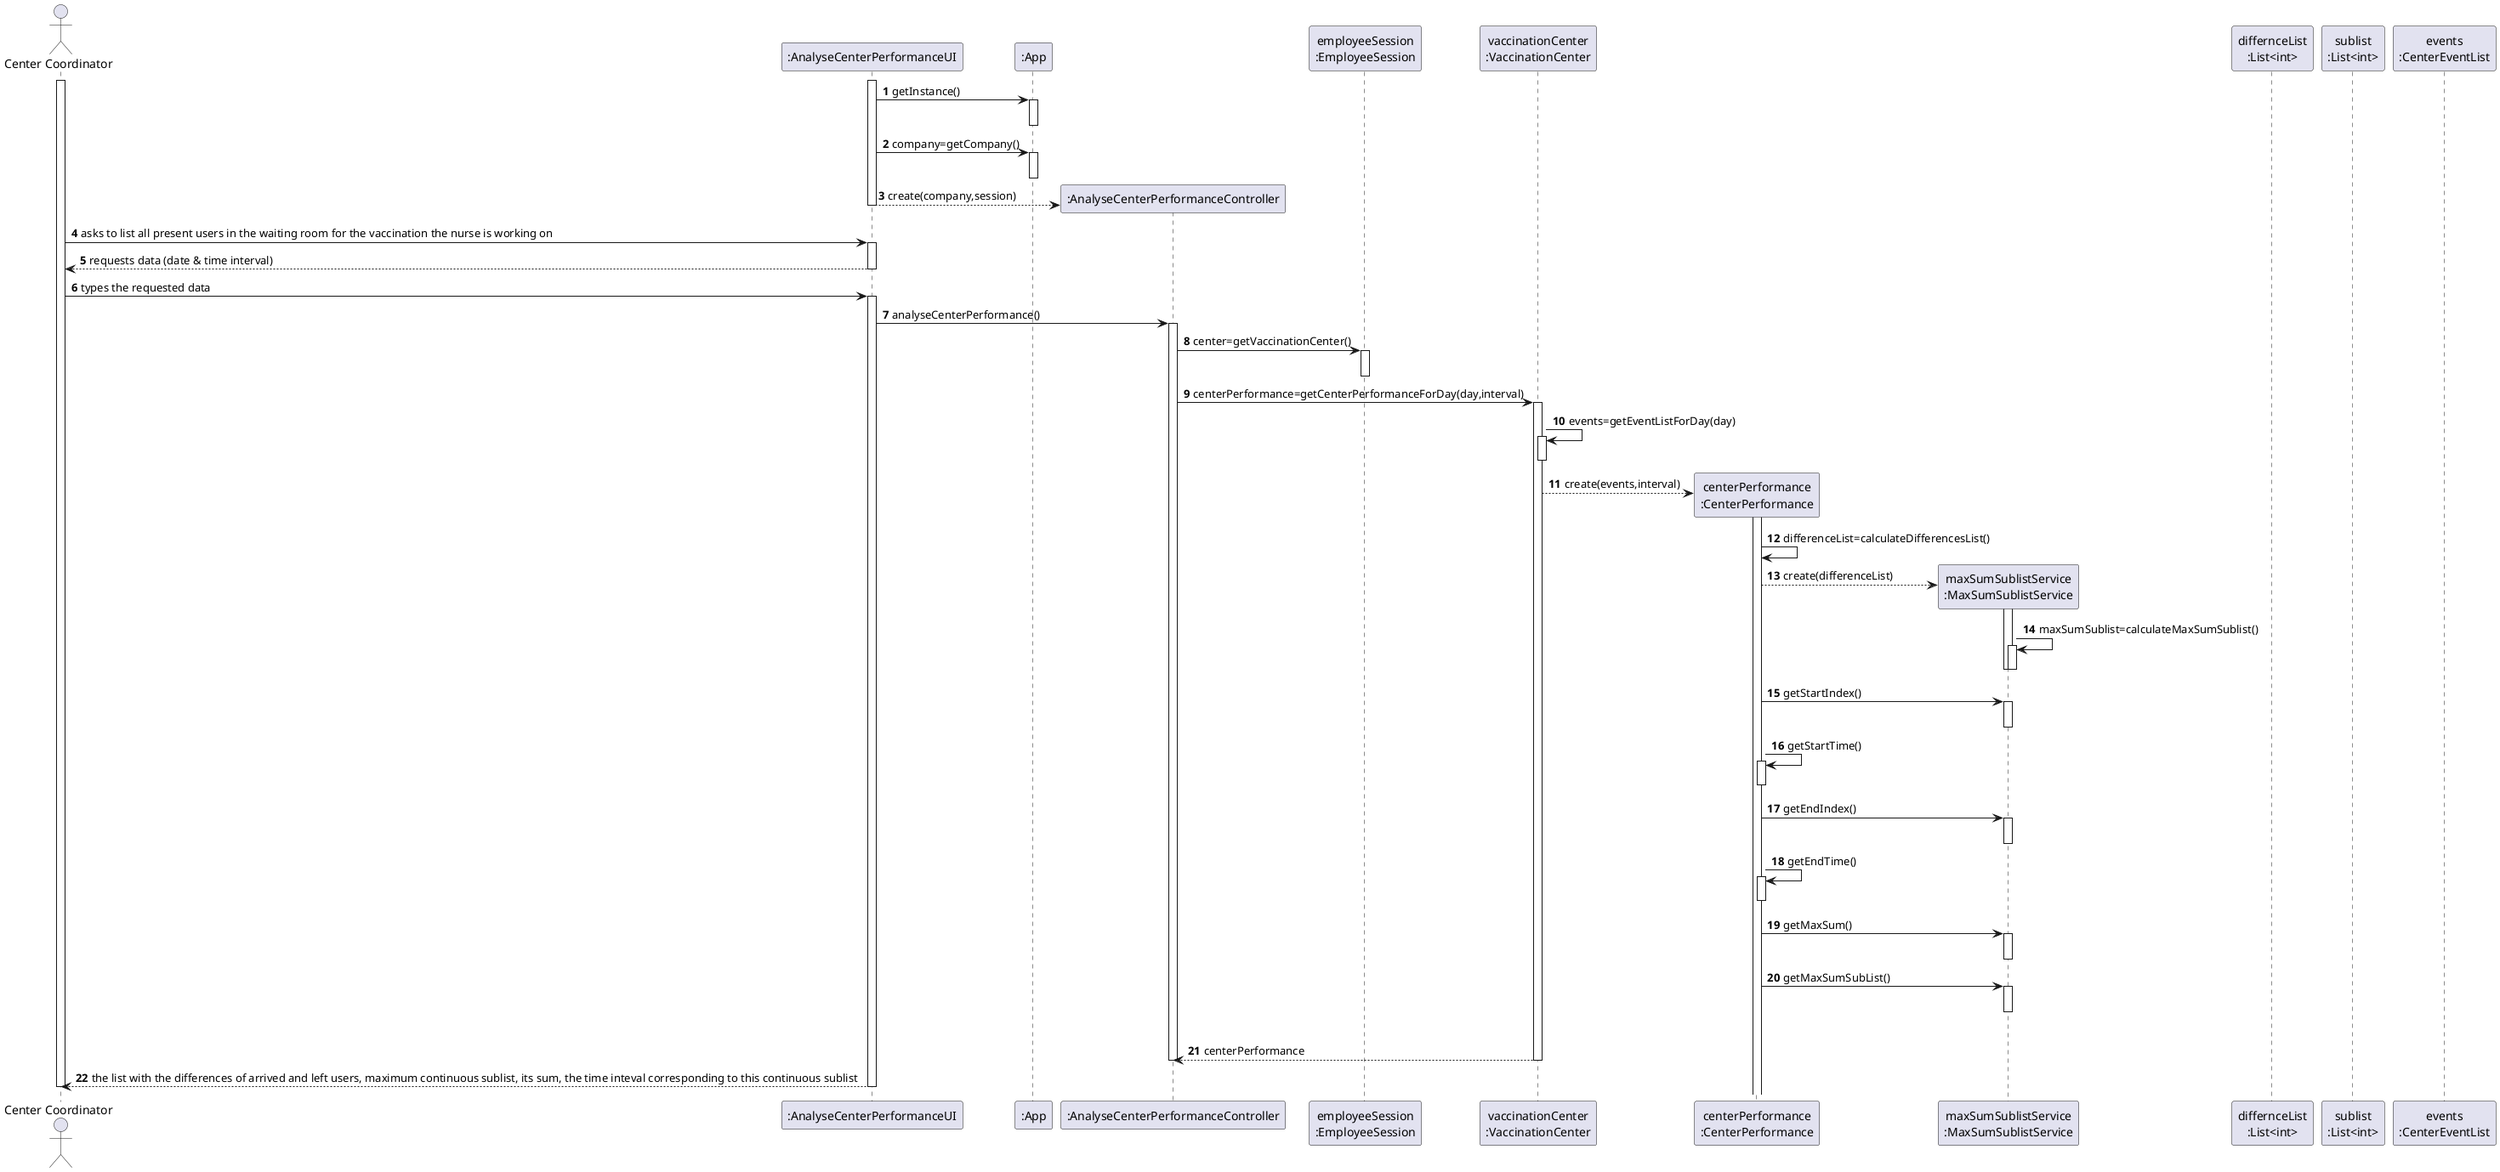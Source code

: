 @startuml
autonumber

actor "Center Coordinator" AS COORD
participant ":AnalyseCenterPerformanceUI" as UI
participant ":App" as APP

activate COORD
activate UI
UI -> APP : getInstance()
activate APP
deactivate APP
UI -> APP : company=getCompany()
activate APP
deactivate APP
create ":AnalyseCenterPerformanceController" as CTRL

UI --> CTRL : create(company,session)
deactivate UI
COORD -> UI : asks to list all present users in the waiting room for the vaccination the nurse is working on
activate UI
UI --> COORD : requests data (date & time interval)
deactivate UI
COORD -> UI : types the requested data


participant "employeeSession\n:EmployeeSession" as SESSION
participant "vaccinationCenter\n:VaccinationCenter" as VACC

activate UI
UI -> CTRL : analyseCenterPerformance()

activate CTRL
CTRL -> SESSION : center=getVaccinationCenter()
activate SESSION
deactivate SESSION
CTRL -> VACC : centerPerformance=getCenterPerformanceForDay(day,interval)
activate VACC
VACC -> VACC : events=getEventListForDay(day)
activate VACC
deactivate VACC
create "centerPerformance\n:CenterPerformance" as PERF
VACC --> PERF : create(events,interval)
activate PERF
PERF -> PERF : differenceList=calculateDifferencesList()

create "maxSumSublistService\n:MaxSumSublistService" as MAXSS
PERF --> MAXSS : create(differenceList)
activate MAXSS
MAXSS -> MAXSS : maxSumSublist=calculateMaxSumSublist()
activate MAXSS
deactivate MAXSS
deactivate MAXSS
PERF -> MAXSS : getStartIndex()
activate MAXSS
deactivate MAXSS
PERF -> PERF : getStartTime()
activate PERF
deactivate PERF
PERF -> MAXSS : getEndIndex()
activate MAXSS
deactivate MAXSS
PERF -> PERF : getEndTime()
activate PERF
deactivate PERF
PERF -> MAXSS : getMaxSum()
activate MAXSS
deactivate MAXSS
PERF -> MAXSS : getMaxSumSubList()
activate MAXSS
deactivate MAXSS
|||
VACC --> CTRL : centerPerformance

deactivate VACC
deactivate CTRL

UI --> COORD : the list with the differences of arrived and left users, maximum continuous sublist, its sum, the time inteval corresponding to this continuous sublist 
deactivate UI
deactivate COORD

participant "differnceList\n:List<int>" as DIFFL
participant "sublist\n:List<int>" as SUBL
participant "events\n:CenterEventList" as EVENTL

@enduml

